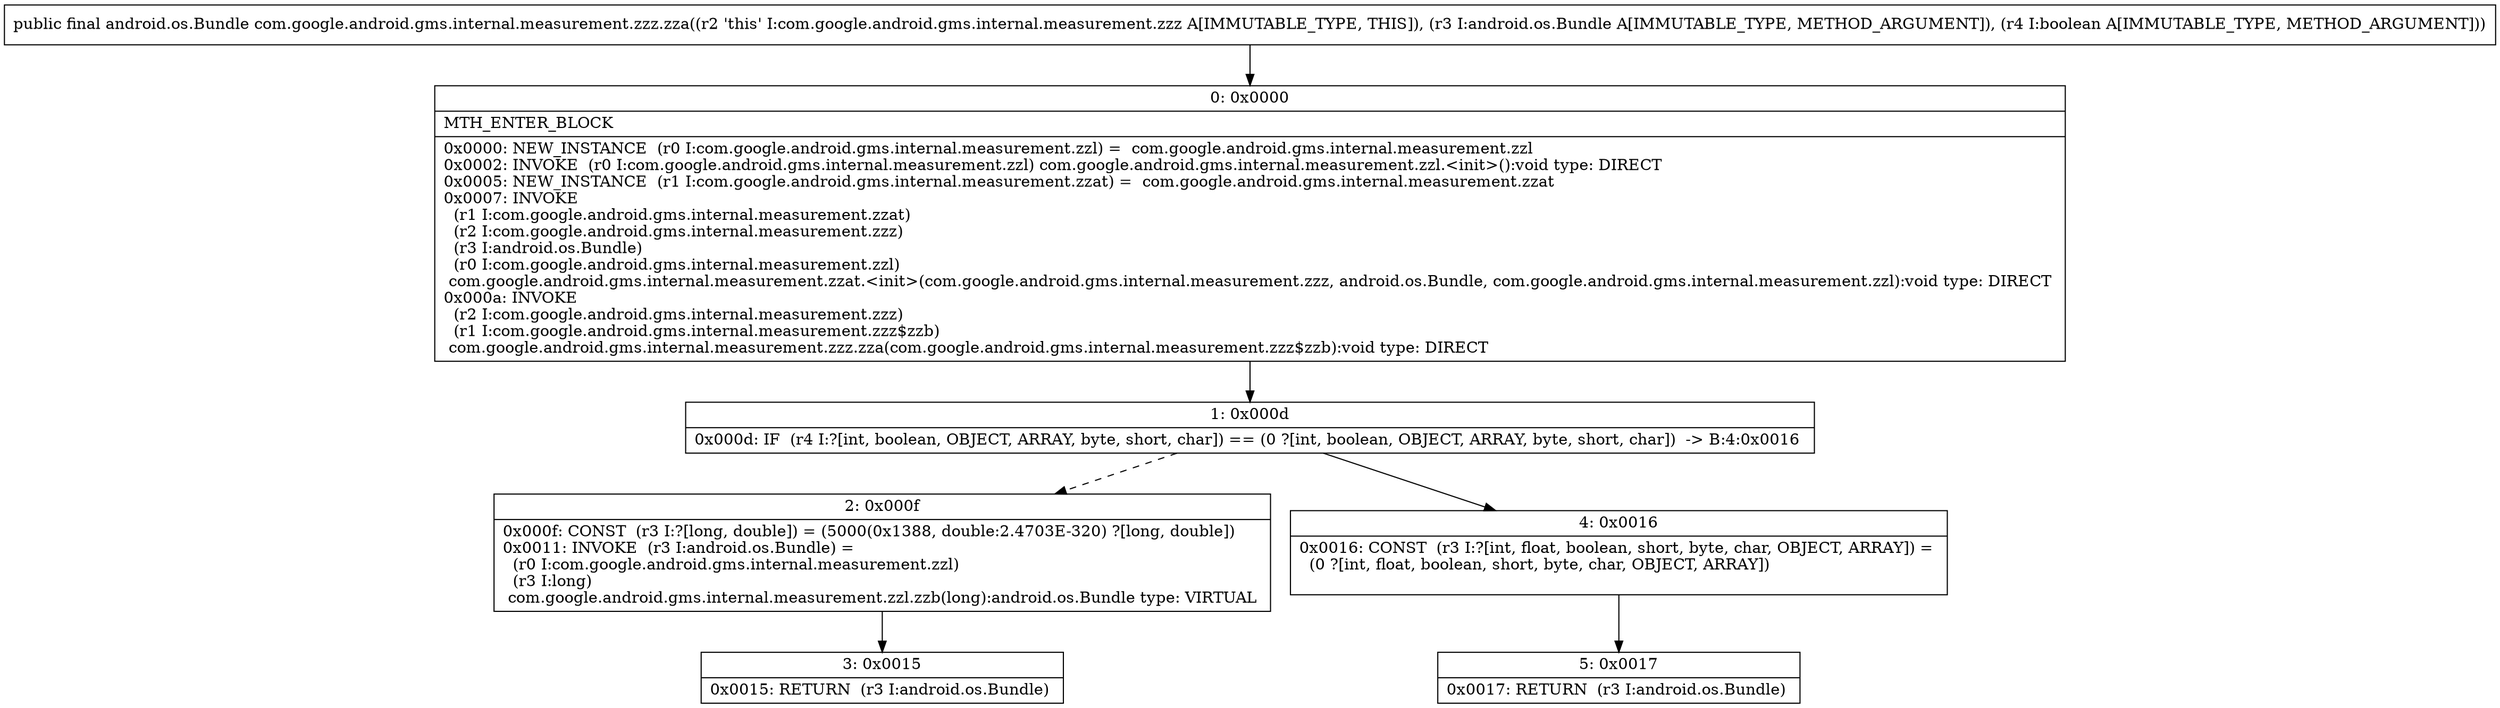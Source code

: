 digraph "CFG forcom.google.android.gms.internal.measurement.zzz.zza(Landroid\/os\/Bundle;Z)Landroid\/os\/Bundle;" {
Node_0 [shape=record,label="{0\:\ 0x0000|MTH_ENTER_BLOCK\l|0x0000: NEW_INSTANCE  (r0 I:com.google.android.gms.internal.measurement.zzl) =  com.google.android.gms.internal.measurement.zzl \l0x0002: INVOKE  (r0 I:com.google.android.gms.internal.measurement.zzl) com.google.android.gms.internal.measurement.zzl.\<init\>():void type: DIRECT \l0x0005: NEW_INSTANCE  (r1 I:com.google.android.gms.internal.measurement.zzat) =  com.google.android.gms.internal.measurement.zzat \l0x0007: INVOKE  \l  (r1 I:com.google.android.gms.internal.measurement.zzat)\l  (r2 I:com.google.android.gms.internal.measurement.zzz)\l  (r3 I:android.os.Bundle)\l  (r0 I:com.google.android.gms.internal.measurement.zzl)\l com.google.android.gms.internal.measurement.zzat.\<init\>(com.google.android.gms.internal.measurement.zzz, android.os.Bundle, com.google.android.gms.internal.measurement.zzl):void type: DIRECT \l0x000a: INVOKE  \l  (r2 I:com.google.android.gms.internal.measurement.zzz)\l  (r1 I:com.google.android.gms.internal.measurement.zzz$zzb)\l com.google.android.gms.internal.measurement.zzz.zza(com.google.android.gms.internal.measurement.zzz$zzb):void type: DIRECT \l}"];
Node_1 [shape=record,label="{1\:\ 0x000d|0x000d: IF  (r4 I:?[int, boolean, OBJECT, ARRAY, byte, short, char]) == (0 ?[int, boolean, OBJECT, ARRAY, byte, short, char])  \-\> B:4:0x0016 \l}"];
Node_2 [shape=record,label="{2\:\ 0x000f|0x000f: CONST  (r3 I:?[long, double]) = (5000(0x1388, double:2.4703E\-320) ?[long, double]) \l0x0011: INVOKE  (r3 I:android.os.Bundle) = \l  (r0 I:com.google.android.gms.internal.measurement.zzl)\l  (r3 I:long)\l com.google.android.gms.internal.measurement.zzl.zzb(long):android.os.Bundle type: VIRTUAL \l}"];
Node_3 [shape=record,label="{3\:\ 0x0015|0x0015: RETURN  (r3 I:android.os.Bundle) \l}"];
Node_4 [shape=record,label="{4\:\ 0x0016|0x0016: CONST  (r3 I:?[int, float, boolean, short, byte, char, OBJECT, ARRAY]) = \l  (0 ?[int, float, boolean, short, byte, char, OBJECT, ARRAY])\l \l}"];
Node_5 [shape=record,label="{5\:\ 0x0017|0x0017: RETURN  (r3 I:android.os.Bundle) \l}"];
MethodNode[shape=record,label="{public final android.os.Bundle com.google.android.gms.internal.measurement.zzz.zza((r2 'this' I:com.google.android.gms.internal.measurement.zzz A[IMMUTABLE_TYPE, THIS]), (r3 I:android.os.Bundle A[IMMUTABLE_TYPE, METHOD_ARGUMENT]), (r4 I:boolean A[IMMUTABLE_TYPE, METHOD_ARGUMENT])) }"];
MethodNode -> Node_0;
Node_0 -> Node_1;
Node_1 -> Node_2[style=dashed];
Node_1 -> Node_4;
Node_2 -> Node_3;
Node_4 -> Node_5;
}


